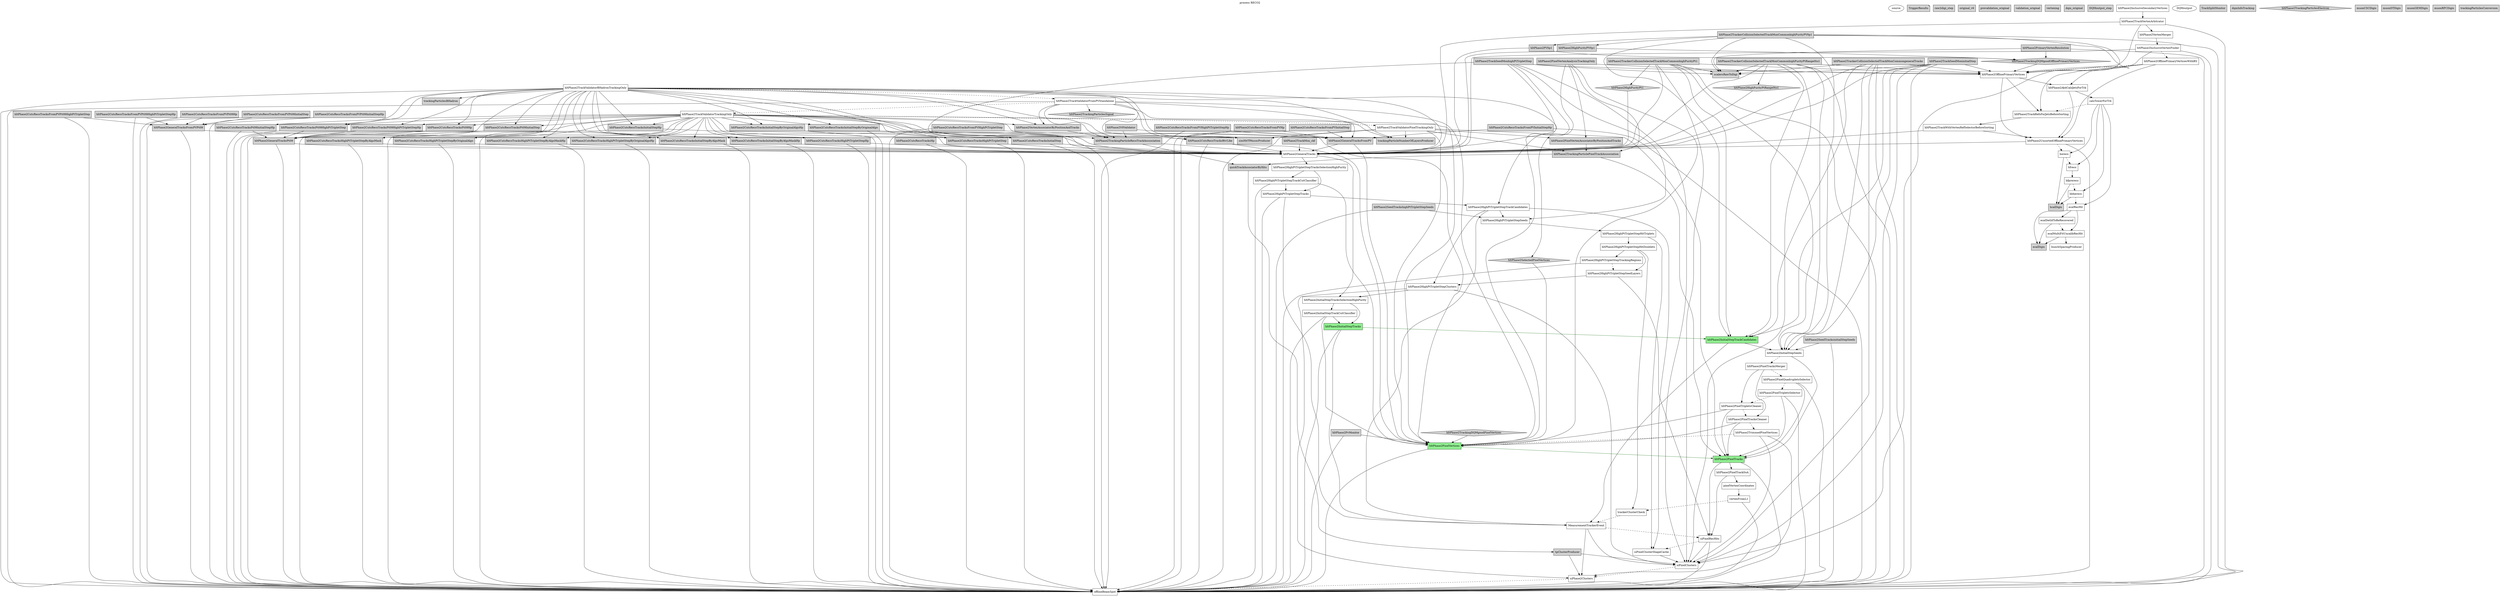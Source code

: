 digraph RECO2 {
graph [
label="process RECO2", labelloc=top];
0[color=black, fillcolor=white, label=source, shape=oval, style=filled, tooltip=PoolSource];
1[color=black, fillcolor=lightgrey, label=TriggerResults, shape=note, style=filled, tooltip=TriggerResultInserter];
2[color=black, fillcolor=lightgrey, label=raw2digi_step, shape=box, style=filled, tooltip=PathStatusInserter];
3[color=black, fillcolor=lightgrey, label=original_v6, shape=box, style=filled, tooltip=PathStatusInserter];
4[color=black, fillcolor=lightgrey, label=prevalidation_original, shape=box, style=filled, tooltip=PathStatusInserter];
5[color=black, fillcolor=lightgrey, label=validation_original, shape=box, style=filled, tooltip=PathStatusInserter];
6[color=black, fillcolor=lightgrey, label=vertexing, shape=box, style=filled, tooltip=PathStatusInserter];
7[color=black, fillcolor=lightgrey, label=dqm_original, shape=box, style=filled, tooltip=EndPathStatusInserter];
8[color=black, fillcolor=lightgrey, label=DQMoutput_step, shape=box, style=filled, tooltip=EndPathStatusInserter];
9[color=black, fillcolor=white, label=offlineBeamSpot, shape=box, style=filled, tooltip=BeamSpotProducer];
10[color=black, fillcolor=white, label=siPhase2Clusters, shape=box, style=filled, tooltip=Phase2TrackerClusterizer];
11[color=black, fillcolor=white, label=siPixelClusters, shape=box, style=filled, tooltip=SiPixelClusterProducer];
12[color=black, fillcolor=white, label=siPixelClusterShapeCache, shape=box, style=filled, tooltip=SiPixelClusterShapeCacheProducer];
13[color=black, fillcolor=white, label=siPixelRecHits, shape=box, style=filled, tooltip=SiPixelRecHitSoAFromLegacy];
14[color=black, fillcolor=white, label=MeasurementTrackerEvent, shape=box, style=filled, tooltip=MeasurementTrackerEventProducer];
15[color=black, fillcolor=white, label=trackerClusterCheck, shape=box, style=filled, tooltip=ClusterCheckerEDProducer];
16[color=black, fillcolor=white, label=vertexFromL1, shape=box, style=filled, tooltip=L1ToVertex];
17[color=black, fillcolor=white, label=pixelVertexCoordinates, shape=box, style=filled, tooltip=PixelVertexCoordinates];
18[color=black, fillcolor=white, label=hltPhase2PixelTrackSoA, shape=box, style=filled, tooltip=CAHitNtupletCUDA];
19[color=black, fillcolor=lightgreen, label=hltPhase2PixelTracks, shape=box, style=filled, tooltip=PixelTrackProducerFromSoA];
20[color=black, fillcolor=lightgreen, label=hltPhase2PixelVertices, shape=box, style=filled, tooltip=PixelVertexProducer];
21[color=black, fillcolor=white, label=hltPhase2TrimmedPixelVertices, shape=box, style=filled, tooltip=MeasurementTrackerEventProducer];
22[color=black, fillcolor=white, label=hltPhase2PixelTracksCleaner, shape=box, style=filled, tooltip=TrackWithVertexSelector];
23[color=black, fillcolor=white, label=hltPhase2PixelTripletsCleaner, shape=box, style=filled, tooltip=TrackWithVertexSelector];
24[color=black, fillcolor=white, label=hltPhase2PixelTripletsSelector, shape=box, style=filled, tooltip=RecoTrackViewRefSelector];
25[color=black, fillcolor=white, label=hltPhase2PixelQuadrupletsSelector, shape=box, style=filled, tooltip=RecoTrackViewRefSelector];
26[color=black, fillcolor=white, label=hltPhase2PixelTracksMerger, shape=box, style=filled, tooltip=TrackListMerger];
27[color=black, fillcolor=white, label=hltPhase2InitialStepSeeds, shape=box, style=filled, tooltip=SeedGeneratorFromProtoTracksEDProducer];
28[color=black, fillcolor=lightgreen, label=hltPhase2InitialStepTrackCandidates, shape=box, style=filled, tooltip=CkfTrackCandidateMaker];
29[color=black, fillcolor=lightgreen, label=hltPhase2InitialStepTracks, shape=box, style=filled, tooltip=TrackProducer];
30[color=black, fillcolor=white, label=hltPhase2InitialStepTrackCutClassifier, shape=box, style=filled, tooltip=TrackCutClassifier];
31[color=black, fillcolor=white, label=hltPhase2InitialStepTracksSelectionHighPurity, shape=box, style=filled, tooltip=TrackCollectionFilterCloner];
32[color=black, fillcolor=white, label=hltPhase2HighPtTripletStepClusters, shape=box, style=filled, tooltip=TrackClusterRemoverPhase2];
33[color=black, fillcolor=white, label=hltPhase2HighPtTripletStepSeedLayers, shape=box, style=filled, tooltip=SeedingLayersEDProducer];
34[color=black, fillcolor=white, label=hltPhase2HighPtTripletStepTrackingRegions, shape=box, style=filled, tooltip=GlobalTrackingRegionFromBeamSpotEDProducer];
35[color=black, fillcolor=white, label=hltPhase2HighPtTripletStepHitDoublets, shape=box, style=filled, tooltip=HitPairEDProducer];
36[color=black, fillcolor=white, label=hltPhase2HighPtTripletStepHitTriplets, shape=box, style=filled, tooltip=CAHitTripletEDProducer];
37[color=black, fillcolor=white, label=hltPhase2HighPtTripletStepSeeds, shape=box, style=filled, tooltip=SeedCreatorFromRegionConsecutiveHitsEDProducer];
38[color=black, fillcolor=white, label=hltPhase2HighPtTripletStepTrackCandidates, shape=box, style=filled, tooltip=CkfTrackCandidateMaker];
39[color=black, fillcolor=white, label=hltPhase2HighPtTripletStepTracks, shape=box, style=filled, tooltip=TrackProducer];
40[color=black, fillcolor=white, label=hltPhase2HighPtTripletStepTrackCutClassifier, shape=box, style=filled, tooltip=TrackCutClassifier];
41[color=black, fillcolor=white, label=hltPhase2HighPtTripletStepTracksSelectionHighPurity, shape=box, style=filled, tooltip=TrackCollectionFilterCloner];
42[color=black, fillcolor=white, label=hltPhase2GeneralTracks, shape=box, style=filled, tooltip=TrackListMerger];
43[color=black, fillcolor=white, label=hltPhase2TrackValidatorPixelTrackingOnly, shape=box, style=filled, tooltip=MultiTrackValidator];
44[color=black, fillcolor=white, label=hltPhase2TrackValidatorTrackingOnly, shape=box, style=filled, tooltip=MultiTrackValidator];
45[color=black, fillcolor=white, label=hltPhase2TrackValidatorFromPVStandalone, shape=box, style=filled, tooltip=MultiTrackValidator];
46[color=black, fillcolor=white, label=hltPhase2TrackValidatorBHadronTrackingOnly, shape=box, style=filled, tooltip=MultiTrackValidator];
47[color=black, fillcolor=white, label=bunchSpacingProducer, shape=box, style=filled, tooltip=BunchSpacingProducer];
48[color=black, fillcolor=white, label=ecalMultiFitUncalibRecHit, shape=box, style=filled, tooltip=EcalUncalibRecHitProducer];
49[color=black, fillcolor=white, label=ecalDetIdToBeRecovered, shape=box, style=filled, tooltip=EcalDetIdToBeRecoveredProducer];
50[color=black, fillcolor=white, label=ecalRecHit, shape=box, style=filled, tooltip=EcalRecHitProducer];
51[color=black, fillcolor=white, label=hbhereco, shape=box, style=filled, tooltip=HBHEPhase1Reconstructor];
52[color=black, fillcolor=white, label=hfprereco, shape=box, style=filled, tooltip=HFPreReconstructor];
53[color=black, fillcolor=white, label=hfreco, shape=box, style=filled, tooltip=HFPhase1Reconstructor];
54[color=black, fillcolor=white, label=horeco, shape=box, style=filled, tooltip=HcalHitReconstructor];
55[color=black, fillcolor=white, label=hltPhase2UnsortedOfflinePrimaryVertices, shape=box, style=filled, tooltip=PrimaryVertexProducer];
56[color=black, fillcolor=white, label=hltPhase2TrackWithVertexRefSelectorBeforeSorting, shape=box, style=filled, tooltip=TrackWithVertexRefSelector];
57[color=black, fillcolor=white, label=hltPhase2TrackRefsForJetsBeforeSorting, shape=box, style=filled, tooltip=ChargedRefCandidateProducer];
58[color=black, fillcolor=white, label=caloTowerForTrk, shape=box, style=filled, tooltip=CaloTowersCreator];
59[color=black, fillcolor=white, label=hltPhase2Ak4CaloJetsForTrk, shape=box, style=filled, tooltip=FastjetJetProducer];
60[color=black, fillcolor=white, label=hltPhase2OfflinePrimaryVertices, shape=box, style=filled, tooltip=RecoChargedRefCandidatePrimaryVertexSorter];
61[color=black, fillcolor=white, label=hltPhase2OfflinePrimaryVerticesWithBS, shape=box, style=filled, tooltip=RecoChargedRefCandidatePrimaryVertexSorter];
62[color=black, fillcolor=white, label=hltPhase2InclusiveVertexFinder, shape=box, style=filled, tooltip=InclusiveVertexFinder];
63[color=black, fillcolor=white, label=hltPhase2VertexMerger, shape=box, style=filled, tooltip=VertexMerger];
64[color=black, fillcolor=white, label=hltPhase2TrackVertexArbitrator, shape=box, style=filled, tooltip=TrackVertexArbitrator];
65[color=black, fillcolor=white, label=hltPhase2InclusiveSecondaryVertices, shape=box, style=filled, tooltip=VertexMerger];
66[color=black, fillcolor=white, label=DQMoutput, shape=oval, style=filled, tooltip=DQMRootOutputModule];
67[color=black, fillcolor=lightgrey, label=TrackSplitMonitor, shape=box, style=filled, tooltip=TrackSplittingMonitor];
68[color=black, fillcolor=lightgrey, label=dqmInfoTracking, shape=box, style=filled, tooltip=DQMEventInfo];
69[color=black, fillcolor=lightgrey, label=ecalDigis, shape=box, style=filled, tooltip=EcalRawToDigi];
70[color=black, fillcolor=lightgrey, label=hcalDigis, shape=box, style=filled, tooltip=HcalRawToDigi];
71[color=black, fillcolor=lightgrey, label=hltPhase2CutsRecoTracksBtvLike, shape=box, style=filled, tooltip=RecoTrackViewRefSelector];
72[color=black, fillcolor=lightgrey, label=hltPhase2CutsRecoTracksFromPVHighPtTripletStep, shape=box, style=filled, tooltip=RecoTrackViewRefSelector];
73[color=black, fillcolor=lightgrey, label=hltPhase2CutsRecoTracksFromPVHighPtTripletStepHp, shape=box, style=filled, tooltip=RecoTrackViewRefSelector];
74[color=black, fillcolor=lightgrey, label=hltPhase2CutsRecoTracksFromPVHp, shape=box, style=filled, tooltip=RecoTrackViewRefSelector];
75[color=black, fillcolor=lightgrey, label=hltPhase2CutsRecoTracksFromPVInitialStep, shape=box, style=filled, tooltip=RecoTrackViewRefSelector];
76[color=black, fillcolor=lightgrey, label=hltPhase2CutsRecoTracksFromPVInitialStepHp, shape=box, style=filled, tooltip=RecoTrackViewRefSelector];
77[color=black, fillcolor=lightgrey, label=hltPhase2CutsRecoTracksFromPVPt09HighPtTripletStep, shape=box, style=filled, tooltip=RecoTrackViewRefSelector];
78[color=black, fillcolor=lightgrey, label=hltPhase2CutsRecoTracksFromPVPt09HighPtTripletStepHp, shape=box, style=filled, tooltip=RecoTrackViewRefSelector];
79[color=black, fillcolor=lightgrey, label=hltPhase2CutsRecoTracksFromPVPt09Hp, shape=box, style=filled, tooltip=RecoTrackViewRefSelector];
80[color=black, fillcolor=lightgrey, label=hltPhase2CutsRecoTracksFromPVPt09InitialStep, shape=box, style=filled, tooltip=RecoTrackViewRefSelector];
81[color=black, fillcolor=lightgrey, label=hltPhase2CutsRecoTracksFromPVPt09InitialStepHp, shape=box, style=filled, tooltip=RecoTrackViewRefSelector];
82[color=black, fillcolor=lightgrey, label=hltPhase2CutsRecoTracksHighPtTripletStep, shape=box, style=filled, tooltip=RecoTrackViewRefSelector];
83[color=black, fillcolor=lightgrey, label=hltPhase2CutsRecoTracksHighPtTripletStepByAlgoMask, shape=box, style=filled, tooltip=RecoTrackViewRefSelector];
84[color=black, fillcolor=lightgrey, label=hltPhase2CutsRecoTracksHighPtTripletStepByAlgoMaskHp, shape=box, style=filled, tooltip=RecoTrackViewRefSelector];
85[color=black, fillcolor=lightgrey, label=hltPhase2CutsRecoTracksHighPtTripletStepByOriginalAlgo, shape=box, style=filled, tooltip=RecoTrackViewRefSelector];
86[color=black, fillcolor=lightgrey, label=hltPhase2CutsRecoTracksHighPtTripletStepByOriginalAlgoHp, shape=box, style=filled, tooltip=RecoTrackViewRefSelector];
87[color=black, fillcolor=lightgrey, label=hltPhase2CutsRecoTracksHighPtTripletStepHp, shape=box, style=filled, tooltip=RecoTrackViewRefSelector];
88[color=black, fillcolor=lightgrey, label=hltPhase2CutsRecoTracksHp, shape=box, style=filled, tooltip=RecoTrackViewRefSelector];
89[color=black, fillcolor=lightgrey, label=hltPhase2CutsRecoTracksInitialStep, shape=box, style=filled, tooltip=RecoTrackViewRefSelector];
90[color=black, fillcolor=lightgrey, label=hltPhase2CutsRecoTracksInitialStepByAlgoMask, shape=box, style=filled, tooltip=RecoTrackViewRefSelector];
91[color=black, fillcolor=lightgrey, label=hltPhase2CutsRecoTracksInitialStepByAlgoMaskHp, shape=box, style=filled, tooltip=RecoTrackViewRefSelector];
92[color=black, fillcolor=lightgrey, label=hltPhase2CutsRecoTracksInitialStepByOriginalAlgo, shape=box, style=filled, tooltip=RecoTrackViewRefSelector];
93[color=black, fillcolor=lightgrey, label=hltPhase2CutsRecoTracksInitialStepByOriginalAlgoHp, shape=box, style=filled, tooltip=RecoTrackViewRefSelector];
94[color=black, fillcolor=lightgrey, label=hltPhase2CutsRecoTracksInitialStepHp, shape=box, style=filled, tooltip=RecoTrackViewRefSelector];
95[color=black, fillcolor=lightgrey, label=hltPhase2CutsRecoTracksPt09HighPtTripletStep, shape=box, style=filled, tooltip=RecoTrackViewRefSelector];
96[color=black, fillcolor=lightgrey, label=hltPhase2CutsRecoTracksPt09HighPtTripletStepHp, shape=box, style=filled, tooltip=RecoTrackViewRefSelector];
97[color=black, fillcolor=lightgrey, label=hltPhase2CutsRecoTracksPt09Hp, shape=box, style=filled, tooltip=RecoTrackViewRefSelector];
98[color=black, fillcolor=lightgrey, label=hltPhase2CutsRecoTracksPt09InitialStep, shape=box, style=filled, tooltip=RecoTrackViewRefSelector];
99[color=black, fillcolor=lightgrey, label=hltPhase2CutsRecoTracksPt09InitialStepHp, shape=box, style=filled, tooltip=RecoTrackViewRefSelector];
100[color=black, fillcolor=lightgrey, label=hltPhase2GeneralTracksFromPV, shape=box, style=filled, tooltip=TrackWithVertexRefSelector];
101[color=black, fillcolor=lightgrey, label=hltPhase2GeneralTracksFromPVPt09, shape=box, style=filled, tooltip=RecoTrackViewRefSelector];
102[color=black, fillcolor=lightgrey, label=hltPhase2GeneralTracksPt09, shape=box, style=filled, tooltip=RecoTrackViewRefSelector];
103[color=black, fillcolor=lightgrey, label=hltPhase2HighPurityPV0p1, shape=box, style=filled, tooltip=TrackWithVertexSelector];
104[color=black, fillcolor=lightgrey, label=hltPhase2HighPurityPt1, shape=diamond, style=filled, tooltip=TrackSelector];
105[color=black, fillcolor=lightgrey, label=hltPhase2HighPurityPtRange0to1, shape=diamond, style=filled, tooltip=TrackSelector];
106[color=black, fillcolor=lightgrey, label=hltPhase2PV0p1, shape=box, style=filled, tooltip=TrackWithVertexSelector];
107[color=black, fillcolor=lightgrey, label=hltPhase2PixelVertexAnalysisTrackingOnly, shape=box, style=filled, tooltip=PrimaryVertexAnalyzer4PUSlimmed];
108[color=black, fillcolor=lightgrey, label=hltPhase2PixelVertexAssociatorByPositionAndTracks, shape=box, style=filled, tooltip=VertexAssociatorByPositionAndTracksProducer];
109[color=black, fillcolor=lightgrey, label=hltPhase2PrimaryVertexResolution, shape=box, style=filled, tooltip=PrimaryVertexResolution];
110[color=black, fillcolor=lightgrey, label=hltPhase2PvMonitor, shape=box, style=filled, tooltip=PrimaryVertexMonitor];
111[color=black, fillcolor=lightgrey, label=hltPhase2SeedTrackshighPtTripletStepSeeds, shape=box, style=filled, tooltip=TrackFromSeedProducer];
112[color=black, fillcolor=lightgrey, label=hltPhase2SeedTracksinitialStepSeeds, shape=box, style=filled, tooltip=TrackFromSeedProducer];
113[color=black, fillcolor=lightgrey, label=hltPhase2SelectedPixelVertices, shape=diamond, style=filled, tooltip=VertexSelector];
114[color=black, fillcolor=lightgrey, label=hltPhase2TrackMon_ckf, shape=box, style=filled, tooltip=TrackEfficiencyMonitor];
115[color=black, fillcolor=lightgrey, label=hltPhase2TrackSeedMonhighPtTripletStep, shape=box, style=filled, tooltip=TrackingMonitor];
116[color=black, fillcolor=lightgrey, label=hltPhase2TrackSeedMoninitialStep, shape=box, style=filled, tooltip=TrackingMonitor];
117[color=black, fillcolor=lightgrey, label=hltPhase2TrackerCollisionSelectedTrackMonCommongeneralTracks, shape=box, style=filled, tooltip=TrackingMonitor];
118[color=black, fillcolor=lightgrey, label=hltPhase2TrackerCollisionSelectedTrackMonCommonhighPurityPV0p1, shape=box, style=filled, tooltip=TrackingMonitor];
119[color=black, fillcolor=lightgrey, label=hltPhase2TrackerCollisionSelectedTrackMonCommonhighPurityPt1, shape=box, style=filled, tooltip=TrackingMonitor];
120[color=black, fillcolor=lightgrey, label=hltPhase2TrackerCollisionSelectedTrackMonCommonhighPurityPtRange0to1, shape=box, style=filled, tooltip=TrackingMonitor];
121[color=black, fillcolor=lightgrey, label=hltPhase2TrackingDQMgoodOfflinePrimaryVertices, shape=diamond, style=filled, tooltip=VertexSelector];
122[color=black, fillcolor=lightgrey, label=hltPhase2TrackingDQMgoodPixelVertices, shape=diamond, style=filled, tooltip=VertexSelector];
123[color=black, fillcolor=lightgrey, label=hltPhase2TrackingParticlePixelTrackAsssociation, shape=box, style=filled, tooltip=TrackAssociatorEDProducer];
124[color=black, fillcolor=lightgrey, label=hltPhase2TrackingParticleRecoTrackAsssociation, shape=box, style=filled, tooltip=TrackAssociatorEDProducer];
125[color=black, fillcolor=lightgrey, label=hltPhase2TrackingParticlesElectron, shape=diamond, style=filled, tooltip=TrackingParticleRefSelector];
126[color=black, fillcolor=lightgrey, label=hltPhase2TrackingParticlesSignal, shape=diamond, style=filled, tooltip=TrackingParticleRefSelector];
127[color=black, fillcolor=lightgrey, label=hltPhase2V0Validator, shape=box, style=filled, tooltip=V0Validator];
128[color=black, fillcolor=lightgrey, label=hltPhase2VertexAssociatorByPositionAndTracks, shape=box, style=filled, tooltip=VertexAssociatorByPositionAndTracksProducer];
129[color=black, fillcolor=lightgrey, label=muonCSCDigis, shape=box, style=filled, tooltip=CSCDCCUnpacker];
130[color=black, fillcolor=lightgrey, label=muonDTDigis, shape=box, style=filled, tooltip=DTuROSRawToDigi];
131[color=black, fillcolor=lightgrey, label=muonGEMDigis, shape=box, style=filled, tooltip=GEMRawToDigiModule];
132[color=black, fillcolor=lightgrey, label=muonRPCDigis, shape=box, style=filled, tooltip=RPCUnpackingModule];
133[color=black, fillcolor=lightgrey, label=quickTrackAssociatorByHits, shape=box, style=filled, tooltip=QuickTrackAssociatorByHitsProducer];
134[color=black, fillcolor=lightgrey, label=scalersRawToDigi, shape=box, style=filled, tooltip=ScalersRawToDigi];
135[color=black, fillcolor=lightgrey, label=simHitTPAssocProducer, shape=box, style=filled, tooltip=SimHitTPAssociationProducer];
136[color=black, fillcolor=lightgrey, label=tpClusterProducer, shape=box, style=filled, tooltip=ClusterTPAssociationProducer];
137[color=black, fillcolor=lightgrey, label=trackingParticleNumberOfLayersProducer, shape=box, style=filled, tooltip=TrackingParticleNumberOfLayersProducer];
138[color=black, fillcolor=lightgrey, label=trackingParticlesBHadron, shape=box, style=filled, tooltip=TrackingParticleBHadronRefSelector];
139[color=black, fillcolor=lightgrey, label=trackingParticlesConversion, shape=box, style=filled, tooltip=TrackingParticleConversionRefSelector];
10 -> 9[style=dashed];
11 -> 10[style=dashed];
12 -> 11;
13 -> 9;
13 -> 11;
13 -> 12[style=dashed];
14 -> 11;
14 -> 10;
14 -> 13[style=dashed];
15 -> 14[style=dashed];
16 -> 9;
16 -> 15[style=dashed];
17 -> 16;
18 -> 13;
18 -> 17;
19 -> 9;
19 -> 18;
19 -> 13;
20 -> 19[color=darkgreen];
20 -> 9;
21 -> 11;
21 -> 10;
21 -> 20[style=dashed];
22 -> 19;
22 -> 20;
22 -> 21[style=dashed];
23 -> 19;
23 -> 20;
23 -> 22[style=dashed];
24 -> 19;
24 -> 9;
24 -> 23[style=dashed];
25 -> 19;
25 -> 9;
25 -> 24[style=dashed];
26 -> 22;
26 -> 23;
26 -> 25[style=dashed];
27 -> 19;
27 -> 26[style=dashed];
28 -> 14;
28 -> 27;
29 -> 14;
29 -> 9;
29 -> 28[color=darkgreen];
30 -> 29;
30 -> 9;
30 -> 20;
31 -> 29;
31 -> 30;
32 -> 31;
32 -> 11;
32 -> 10;
33 -> 13;
33 -> 32;
34 -> 9;
34 -> 33[style=dashed];
35 -> 33;
35 -> 34;
35 -> 15;
36 -> 35;
36 -> 12;
37 -> 36;
38 -> 12;
38 -> 14;
38 -> 37;
38 -> 32;
39 -> 14;
39 -> 9;
39 -> 38;
40 -> 39;
40 -> 9;
40 -> 20;
41 -> 39;
41 -> 40;
42 -> 31;
42 -> 41;
43 -> 19;
43 -> 9;
43 -> 137;
43 -> 20;
43 -> 108;
43 -> 135;
43 -> 123;
44 -> 42;
44 -> 89;
44 -> 82;
44 -> 94;
44 -> 87;
44 -> 92;
44 -> 85;
44 -> 93;
44 -> 86;
44 -> 102;
44 -> 97;
44 -> 71;
44 -> 90;
44 -> 83;
44 -> 91;
44 -> 84;
44 -> 98;
44 -> 95;
44 -> 99;
44 -> 96;
44 -> 9;
44 -> 137;
44 -> 20;
44 -> 128;
44 -> 135;
44 -> 124;
44 -> 43[style=dashed];
45 -> 126;
45 -> 100;
45 -> 9;
45 -> 137;
45 -> 20;
45 -> 128;
45 -> 135;
45 -> 124;
45 -> 44[style=dashed];
46 -> 138;
46 -> 42;
46 -> 89;
46 -> 82;
46 -> 94;
46 -> 87;
46 -> 92;
46 -> 85;
46 -> 93;
46 -> 86;
46 -> 102;
46 -> 97;
46 -> 71;
46 -> 90;
46 -> 83;
46 -> 91;
46 -> 84;
46 -> 98;
46 -> 95;
46 -> 99;
46 -> 96;
46 -> 9;
46 -> 137;
46 -> 20;
46 -> 128;
46 -> 135;
46 -> 124;
46 -> 45[style=dashed];
48 -> 69;
48 -> 47;
49 -> 69;
49 -> 48[style=dashed];
50 -> 48;
50 -> 49;
50 -> 69;
51 -> 70;
51 -> 50[style=dashed];
52 -> 70;
52 -> 51[style=dashed];
53 -> 52;
54 -> 70;
54 -> 53[style=dashed];
55 -> 42;
55 -> 9;
55 -> 54[style=dashed];
56 -> 42;
56 -> 55;
57 -> 56;
58 -> 51;
58 -> 54;
58 -> 53;
58 -> 50;
58 -> 57[style=dashed];
59 -> 55;
59 -> 58;
60 -> 57;
60 -> 55;
60 -> 59;
61 -> 57;
61 -> 55;
61 -> 59;
61 -> 60[style=dashed];
62 -> 9;
62 -> 60;
62 -> 42;
62 -> 61[style=dashed];
63 -> 62;
64 -> 60;
64 -> 63;
64 -> 9;
64 -> 42;
65 -> 64;
71 -> 42;
71 -> 9;
71 -> 20;
72 -> 100;
72 -> 9;
73 -> 100;
73 -> 9;
74 -> 100;
74 -> 9;
75 -> 100;
75 -> 9;
76 -> 100;
76 -> 9;
77 -> 101;
77 -> 9;
78 -> 101;
78 -> 9;
79 -> 101;
79 -> 9;
80 -> 101;
80 -> 9;
81 -> 101;
81 -> 9;
82 -> 42;
82 -> 9;
83 -> 42;
83 -> 9;
84 -> 42;
84 -> 9;
85 -> 42;
85 -> 9;
86 -> 42;
86 -> 9;
87 -> 42;
87 -> 9;
88 -> 42;
88 -> 9;
89 -> 42;
89 -> 9;
90 -> 42;
90 -> 9;
91 -> 42;
91 -> 9;
92 -> 42;
92 -> 9;
93 -> 42;
93 -> 9;
94 -> 42;
94 -> 9;
95 -> 102;
95 -> 9;
96 -> 102;
96 -> 9;
97 -> 102;
97 -> 9;
98 -> 102;
98 -> 9;
99 -> 102;
99 -> 9;
100 -> 42;
100 -> 20;
101 -> 100;
101 -> 9;
102 -> 42;
102 -> 9;
103 -> 42;
103 -> 121;
104 -> 42;
105 -> 42;
106 -> 42;
106 -> 121;
107 -> 123;
107 -> 108;
107 -> 20;
107 -> 113;
107 -> 60;
108 -> 123;
109 -> 121;
109 -> 9;
109 -> 134;
110 -> 20;
110 -> 9;
111 -> 37;
111 -> 9;
112 -> 27;
112 -> 9;
113 -> 20;
114 -> 42;
115 -> 9;
115 -> 60;
115 -> 134;
115 -> 42;
115 -> 38;
115 -> 37;
115 -> 11;
116 -> 9;
116 -> 60;
116 -> 134;
116 -> 42;
116 -> 28;
116 -> 27;
116 -> 11;
117 -> 134;
117 -> 9;
117 -> 60;
117 -> 42;
117 -> 28;
117 -> 27;
117 -> 11;
118 -> 134;
118 -> 9;
118 -> 60;
118 -> 106;
118 -> 103;
118 -> 28;
118 -> 27;
118 -> 11;
119 -> 134;
119 -> 9;
119 -> 60;
119 -> 42;
119 -> 104;
119 -> 28;
119 -> 27;
119 -> 11;
120 -> 134;
120 -> 9;
120 -> 60;
120 -> 42;
120 -> 105;
120 -> 28;
120 -> 27;
120 -> 11;
121 -> 60;
122 -> 20;
123 -> 19;
123 -> 133;
124 -> 42;
124 -> 133;
127 -> 124;
127 -> 20;
128 -> 124;
133 -> 136;
136 -> 11;
136 -> 10;
}
